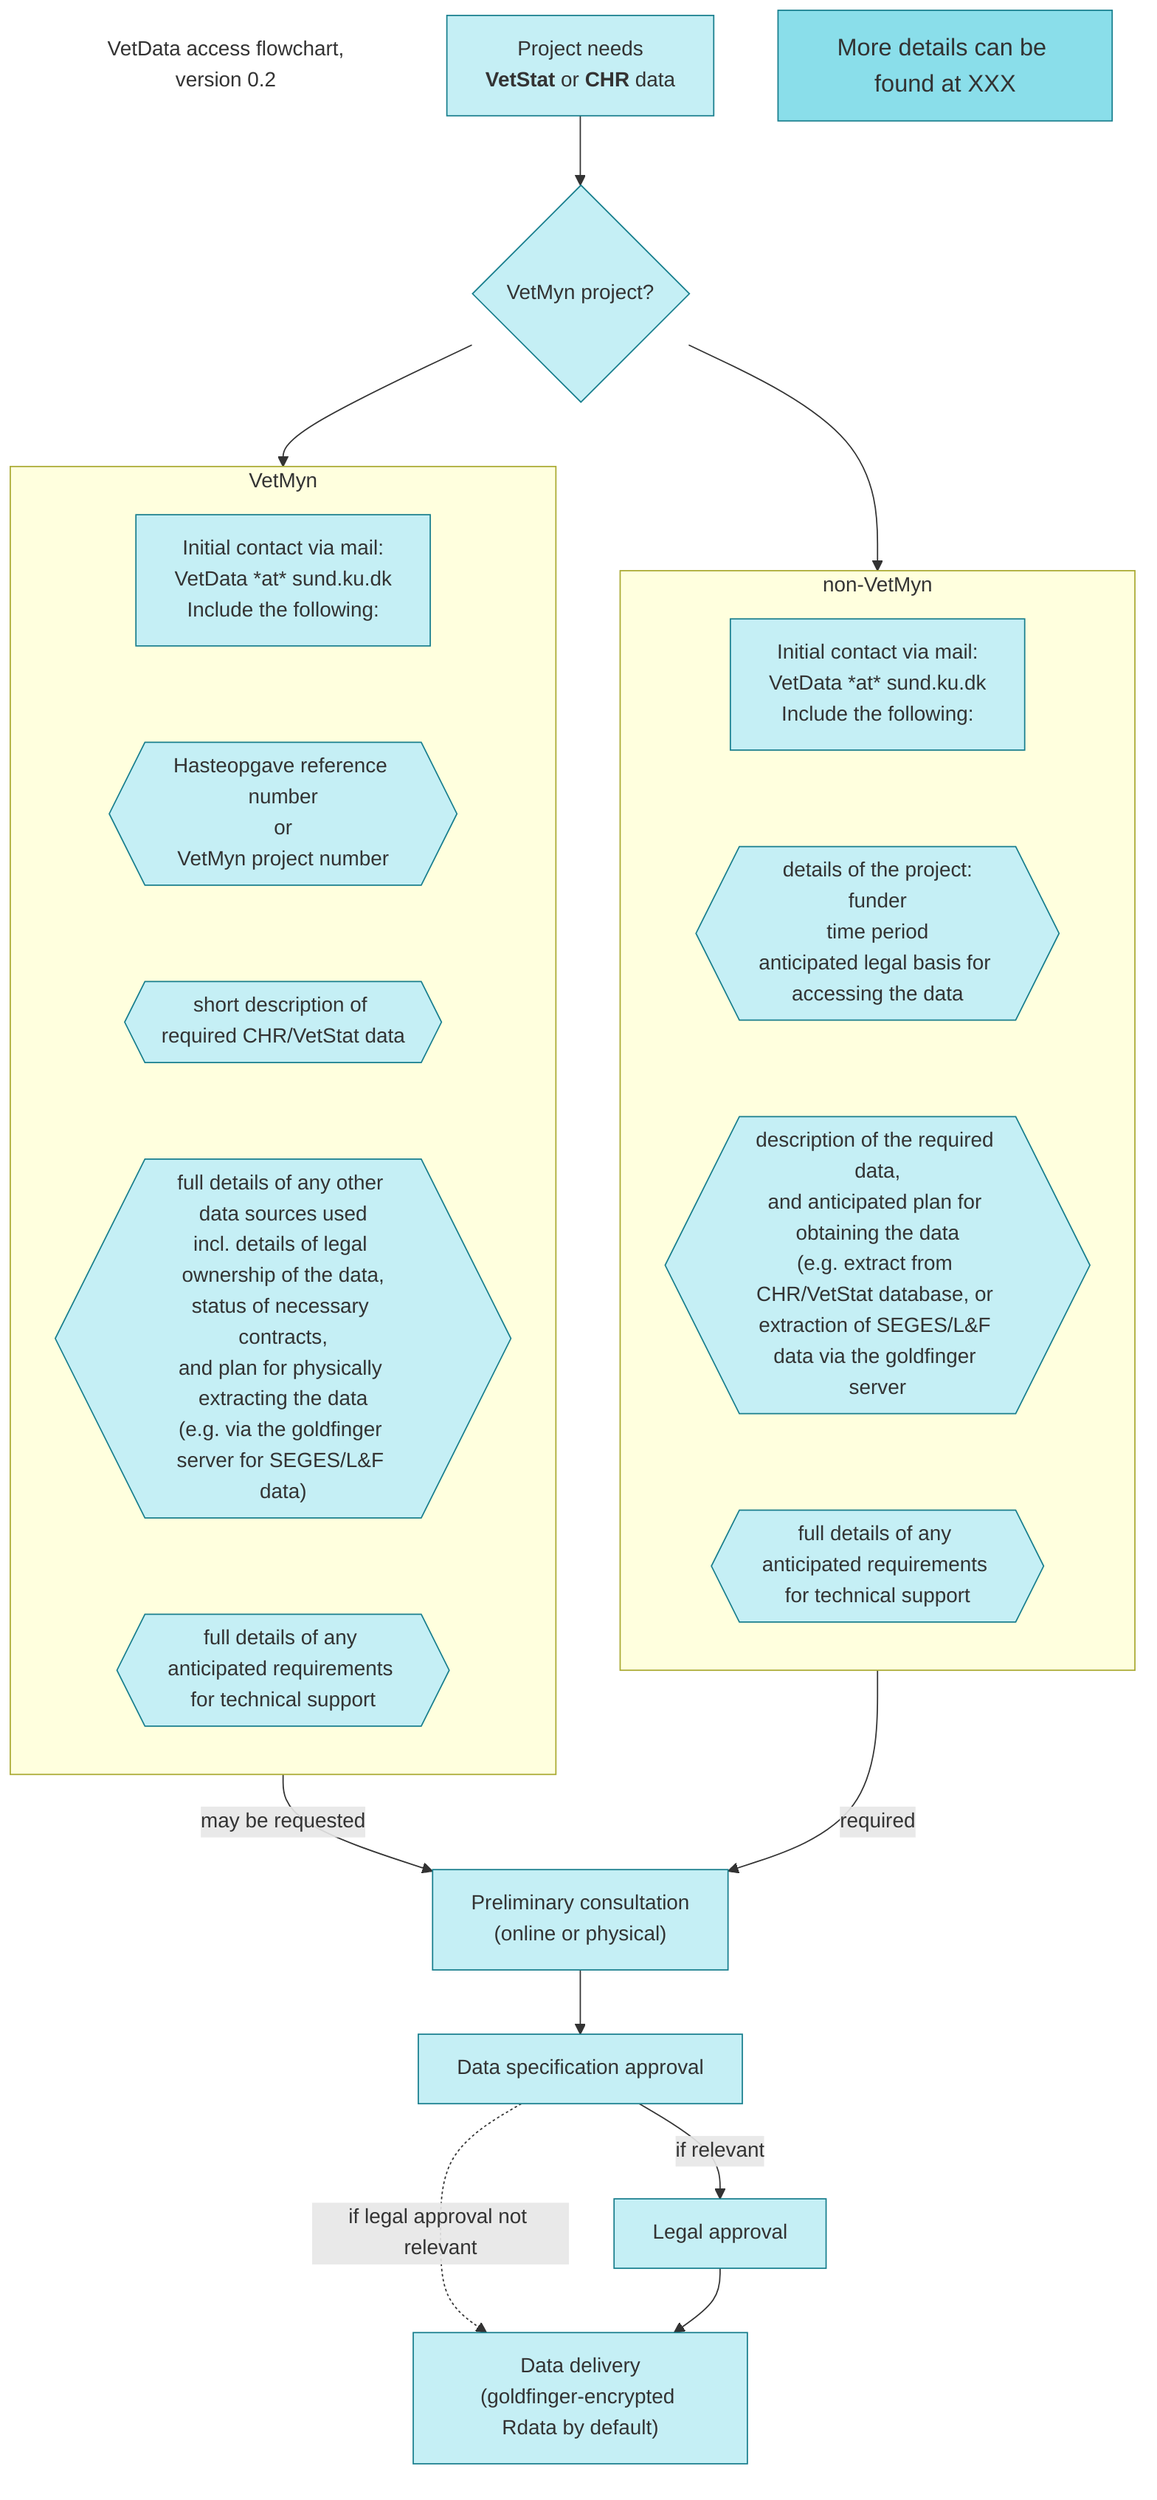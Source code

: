 flowchart

classDef version fill:#fff,stroke:#fff
VERSION["`VetData access flowchart,
version 0.2`"]
class VERSION version

classDef KUnode fill:#c5eff5,stroke:#197f8e
classDef KUimportant fill:#f5c9ca,stroke:#a31d20
classDef KUinfo fill:#8adeea,stroke:#197f8e,font-size:14pt

A["`Project needs
**VetStat** or **CHR** data`"]

VM{"`VetMyn project?`"}
class A,VM KUnode

A --> VM

subgraph VetMyn
direction TB
VM1["`Initial contact via mail:
VetData \*at* sund.ku.dk

Include the following:`"]
VM1a{{"`Hasteopgave reference number
or
VetMyn project number`"}}
VM1b{{"`short description of required CHR/VetStat data`"}}
VM1c{{"`full details of any other data sources used

incl. details of legal ownership of the data,
status of necessary contracts,
and plan for physically extracting the data
(e.g. via the goldfinger server for SEGES/L&F data)`"}}
VM1d{{"`full details of any anticipated requirements for technical support`"}}
end

class VetMyn KUimportant;
class VM1,VM1a,VM1b,VM1c,VM1d KUnode;

subgraph non-VetMyn
direction TB
nVM1["`Initial contact via mail:
VetData \*at* sund.ku.dk

Include the following:`"]
nVM1a{{"`details of the project:
funder
time period
anticipated legal basis for accessing the data`"}}
nVM1b{{"`description of the required data,
and anticipated plan for obtaining the data
(e.g. extract from CHR/VetStat database, or extraction of SEGES/L&F data via the goldfinger server`"}}
nVM1c{{"`full details of any anticipated requirements for technical support`"}}
end

class non-VetMyn KUimportant;
class nVM1,nVM1a,nVM1b,nVM1c KUnode;

VM --> VetMyn
VM1 ~~~ VM1a
VM1a ~~~ VM1b
VM1b ~~~ VM1c
VM1c ~~~ VM1d
VM --> non-VetMyn
nVM1 ~~~ nVM1a
nVM1a ~~~ nVM1b
nVM1b ~~~ nVM1c

B["`Preliminary consultation
(online or physical)`"]

VetMyn -- "may be requested" --> B
non-VetMyn -- "required" --> B

C["`Data specification approval`"]
D["`Legal approval`"]
E["`Data delivery
(goldfinger-encrypted Rdata by default)`"]

class B,C,D,E KUnode;

B --> C
C -. "if legal approval not relevant" .-> E
C -- "if relevant" --> D
D --> E

X["`More details can be found at XXX`"]
class X KUinfo